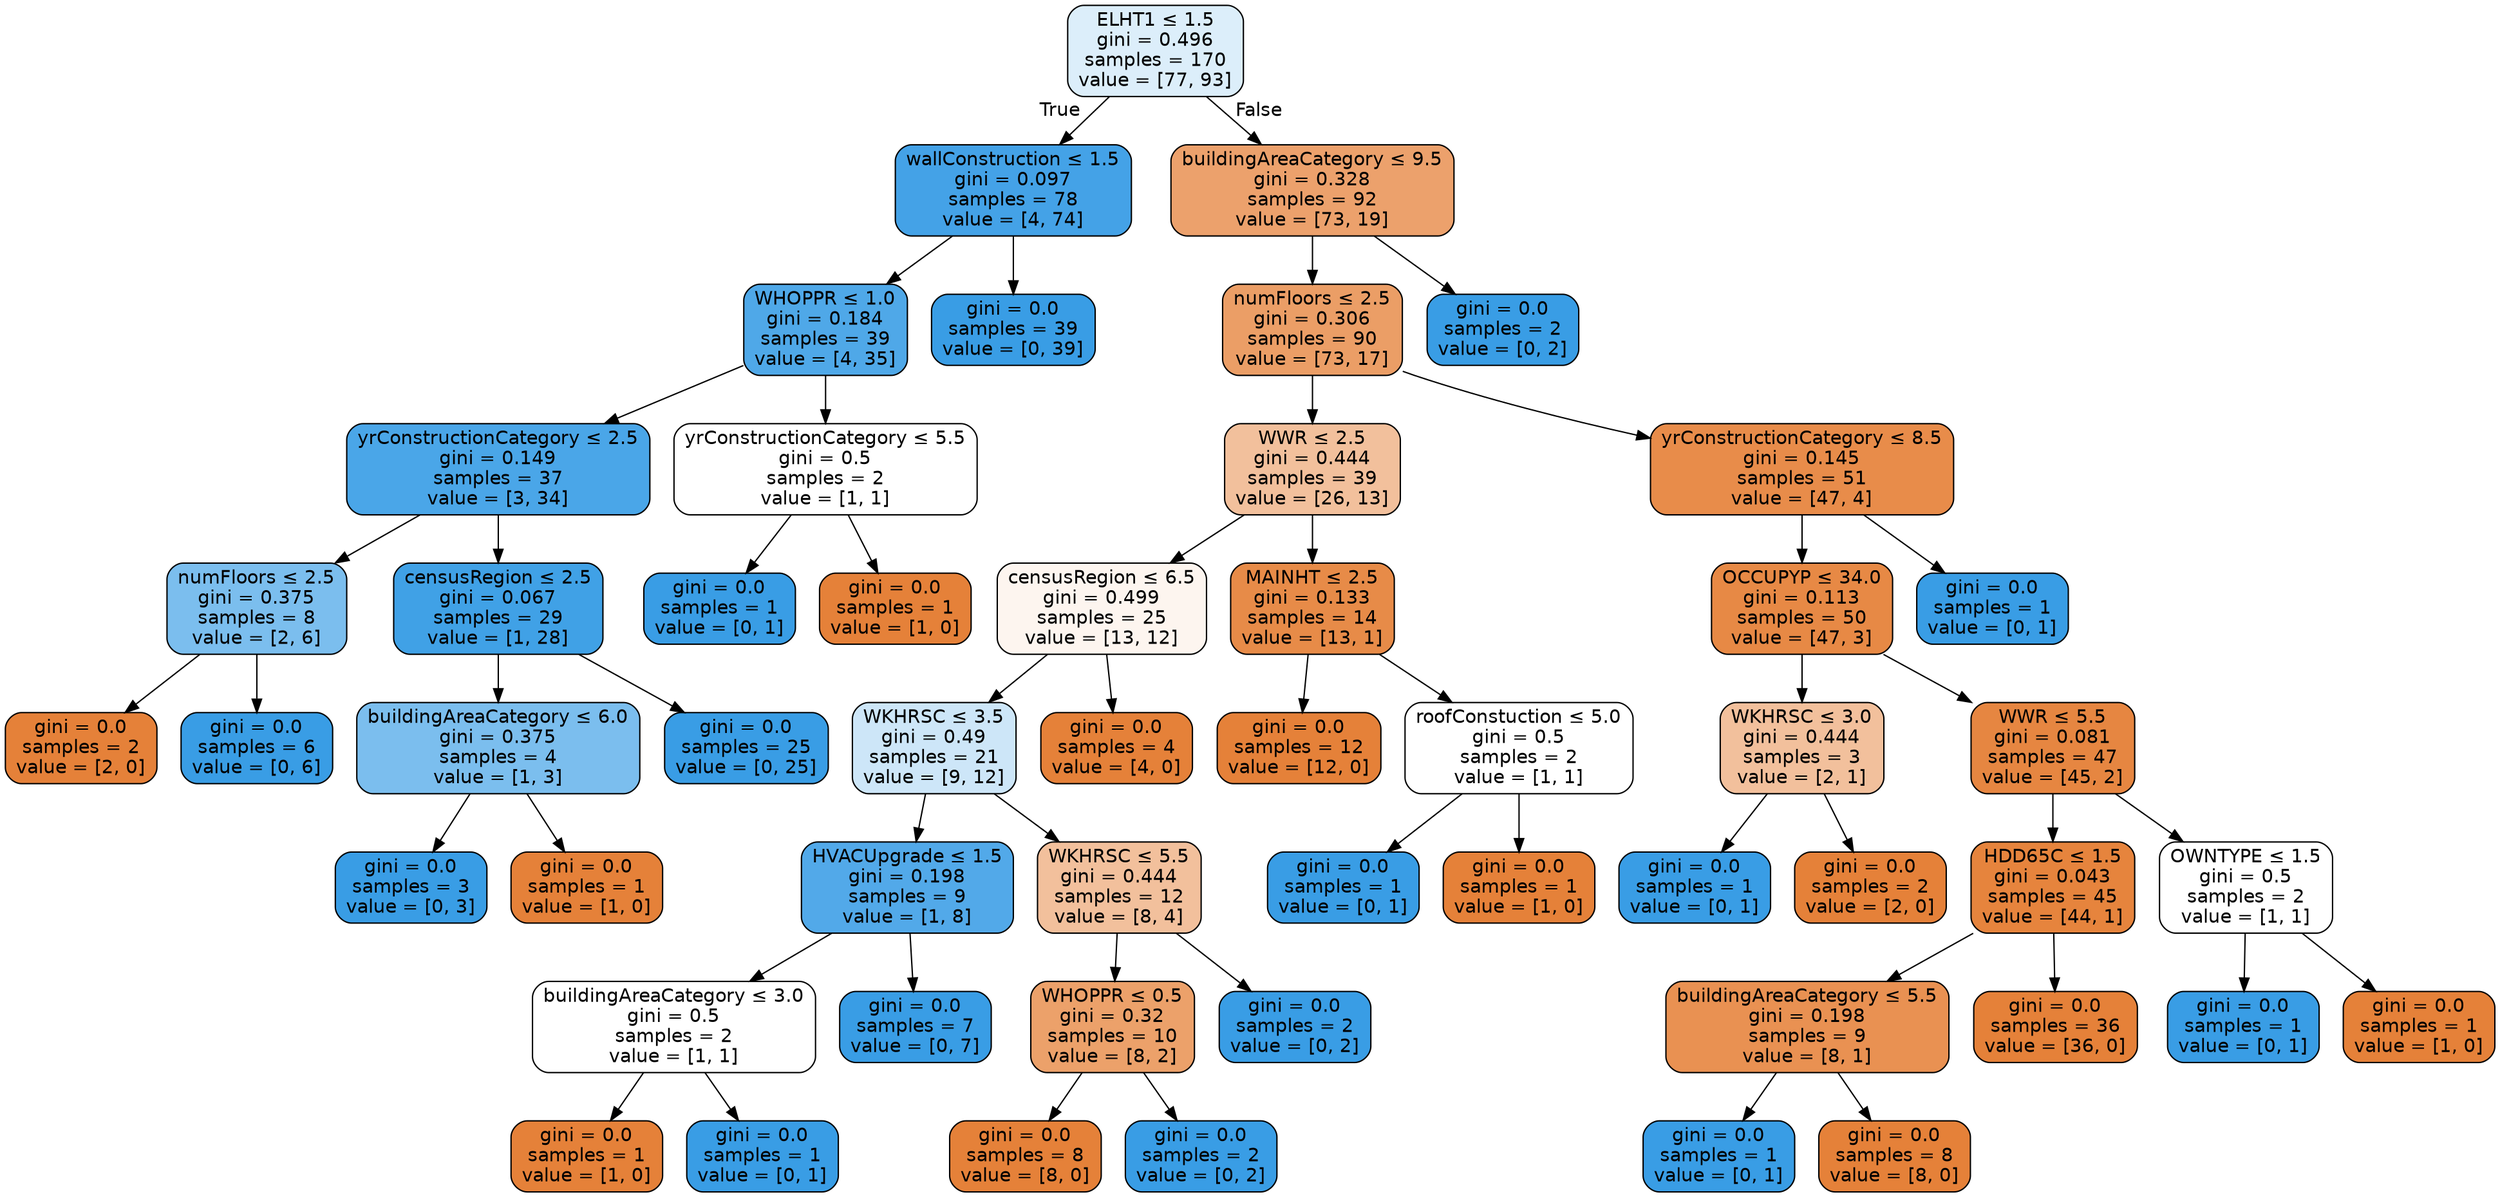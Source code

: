 digraph Tree {
node [shape=box, style="filled, rounded", color="black", fontname=helvetica] ;
edge [fontname=helvetica] ;
0 [label=<ELHT1 &le; 1.5<br/>gini = 0.496<br/>samples = 170<br/>value = [77, 93]>, fillcolor="#399de52c"] ;
1 [label=<wallConstruction &le; 1.5<br/>gini = 0.097<br/>samples = 78<br/>value = [4, 74]>, fillcolor="#399de5f1"] ;
0 -> 1 [labeldistance=2.5, labelangle=45, headlabel="True"] ;
2 [label=<WHOPPR &le; 1.0<br/>gini = 0.184<br/>samples = 39<br/>value = [4, 35]>, fillcolor="#399de5e2"] ;
1 -> 2 ;
3 [label=<yrConstructionCategory &le; 2.5<br/>gini = 0.149<br/>samples = 37<br/>value = [3, 34]>, fillcolor="#399de5e9"] ;
2 -> 3 ;
4 [label=<numFloors &le; 2.5<br/>gini = 0.375<br/>samples = 8<br/>value = [2, 6]>, fillcolor="#399de5aa"] ;
3 -> 4 ;
5 [label=<gini = 0.0<br/>samples = 2<br/>value = [2, 0]>, fillcolor="#e58139ff"] ;
4 -> 5 ;
6 [label=<gini = 0.0<br/>samples = 6<br/>value = [0, 6]>, fillcolor="#399de5ff"] ;
4 -> 6 ;
7 [label=<censusRegion &le; 2.5<br/>gini = 0.067<br/>samples = 29<br/>value = [1, 28]>, fillcolor="#399de5f6"] ;
3 -> 7 ;
8 [label=<buildingAreaCategory &le; 6.0<br/>gini = 0.375<br/>samples = 4<br/>value = [1, 3]>, fillcolor="#399de5aa"] ;
7 -> 8 ;
9 [label=<gini = 0.0<br/>samples = 3<br/>value = [0, 3]>, fillcolor="#399de5ff"] ;
8 -> 9 ;
10 [label=<gini = 0.0<br/>samples = 1<br/>value = [1, 0]>, fillcolor="#e58139ff"] ;
8 -> 10 ;
11 [label=<gini = 0.0<br/>samples = 25<br/>value = [0, 25]>, fillcolor="#399de5ff"] ;
7 -> 11 ;
12 [label=<yrConstructionCategory &le; 5.5<br/>gini = 0.5<br/>samples = 2<br/>value = [1, 1]>, fillcolor="#e5813900"] ;
2 -> 12 ;
13 [label=<gini = 0.0<br/>samples = 1<br/>value = [0, 1]>, fillcolor="#399de5ff"] ;
12 -> 13 ;
14 [label=<gini = 0.0<br/>samples = 1<br/>value = [1, 0]>, fillcolor="#e58139ff"] ;
12 -> 14 ;
15 [label=<gini = 0.0<br/>samples = 39<br/>value = [0, 39]>, fillcolor="#399de5ff"] ;
1 -> 15 ;
16 [label=<buildingAreaCategory &le; 9.5<br/>gini = 0.328<br/>samples = 92<br/>value = [73, 19]>, fillcolor="#e58139bd"] ;
0 -> 16 [labeldistance=2.5, labelangle=-45, headlabel="False"] ;
17 [label=<numFloors &le; 2.5<br/>gini = 0.306<br/>samples = 90<br/>value = [73, 17]>, fillcolor="#e58139c4"] ;
16 -> 17 ;
18 [label=<WWR &le; 2.5<br/>gini = 0.444<br/>samples = 39<br/>value = [26, 13]>, fillcolor="#e581397f"] ;
17 -> 18 ;
19 [label=<censusRegion &le; 6.5<br/>gini = 0.499<br/>samples = 25<br/>value = [13, 12]>, fillcolor="#e5813914"] ;
18 -> 19 ;
20 [label=<WKHRSC &le; 3.5<br/>gini = 0.49<br/>samples = 21<br/>value = [9, 12]>, fillcolor="#399de540"] ;
19 -> 20 ;
21 [label=<HVACUpgrade &le; 1.5<br/>gini = 0.198<br/>samples = 9<br/>value = [1, 8]>, fillcolor="#399de5df"] ;
20 -> 21 ;
22 [label=<buildingAreaCategory &le; 3.0<br/>gini = 0.5<br/>samples = 2<br/>value = [1, 1]>, fillcolor="#e5813900"] ;
21 -> 22 ;
23 [label=<gini = 0.0<br/>samples = 1<br/>value = [1, 0]>, fillcolor="#e58139ff"] ;
22 -> 23 ;
24 [label=<gini = 0.0<br/>samples = 1<br/>value = [0, 1]>, fillcolor="#399de5ff"] ;
22 -> 24 ;
25 [label=<gini = 0.0<br/>samples = 7<br/>value = [0, 7]>, fillcolor="#399de5ff"] ;
21 -> 25 ;
26 [label=<WKHRSC &le; 5.5<br/>gini = 0.444<br/>samples = 12<br/>value = [8, 4]>, fillcolor="#e581397f"] ;
20 -> 26 ;
27 [label=<WHOPPR &le; 0.5<br/>gini = 0.32<br/>samples = 10<br/>value = [8, 2]>, fillcolor="#e58139bf"] ;
26 -> 27 ;
28 [label=<gini = 0.0<br/>samples = 8<br/>value = [8, 0]>, fillcolor="#e58139ff"] ;
27 -> 28 ;
29 [label=<gini = 0.0<br/>samples = 2<br/>value = [0, 2]>, fillcolor="#399de5ff"] ;
27 -> 29 ;
30 [label=<gini = 0.0<br/>samples = 2<br/>value = [0, 2]>, fillcolor="#399de5ff"] ;
26 -> 30 ;
31 [label=<gini = 0.0<br/>samples = 4<br/>value = [4, 0]>, fillcolor="#e58139ff"] ;
19 -> 31 ;
32 [label=<MAINHT &le; 2.5<br/>gini = 0.133<br/>samples = 14<br/>value = [13, 1]>, fillcolor="#e58139eb"] ;
18 -> 32 ;
33 [label=<gini = 0.0<br/>samples = 12<br/>value = [12, 0]>, fillcolor="#e58139ff"] ;
32 -> 33 ;
34 [label=<roofConstuction &le; 5.0<br/>gini = 0.5<br/>samples = 2<br/>value = [1, 1]>, fillcolor="#e5813900"] ;
32 -> 34 ;
35 [label=<gini = 0.0<br/>samples = 1<br/>value = [0, 1]>, fillcolor="#399de5ff"] ;
34 -> 35 ;
36 [label=<gini = 0.0<br/>samples = 1<br/>value = [1, 0]>, fillcolor="#e58139ff"] ;
34 -> 36 ;
37 [label=<yrConstructionCategory &le; 8.5<br/>gini = 0.145<br/>samples = 51<br/>value = [47, 4]>, fillcolor="#e58139e9"] ;
17 -> 37 ;
38 [label=<OCCUPYP &le; 34.0<br/>gini = 0.113<br/>samples = 50<br/>value = [47, 3]>, fillcolor="#e58139ef"] ;
37 -> 38 ;
39 [label=<WKHRSC &le; 3.0<br/>gini = 0.444<br/>samples = 3<br/>value = [2, 1]>, fillcolor="#e581397f"] ;
38 -> 39 ;
40 [label=<gini = 0.0<br/>samples = 1<br/>value = [0, 1]>, fillcolor="#399de5ff"] ;
39 -> 40 ;
41 [label=<gini = 0.0<br/>samples = 2<br/>value = [2, 0]>, fillcolor="#e58139ff"] ;
39 -> 41 ;
42 [label=<WWR &le; 5.5<br/>gini = 0.081<br/>samples = 47<br/>value = [45, 2]>, fillcolor="#e58139f4"] ;
38 -> 42 ;
43 [label=<HDD65C &le; 1.5<br/>gini = 0.043<br/>samples = 45<br/>value = [44, 1]>, fillcolor="#e58139f9"] ;
42 -> 43 ;
44 [label=<buildingAreaCategory &le; 5.5<br/>gini = 0.198<br/>samples = 9<br/>value = [8, 1]>, fillcolor="#e58139df"] ;
43 -> 44 ;
45 [label=<gini = 0.0<br/>samples = 1<br/>value = [0, 1]>, fillcolor="#399de5ff"] ;
44 -> 45 ;
46 [label=<gini = 0.0<br/>samples = 8<br/>value = [8, 0]>, fillcolor="#e58139ff"] ;
44 -> 46 ;
47 [label=<gini = 0.0<br/>samples = 36<br/>value = [36, 0]>, fillcolor="#e58139ff"] ;
43 -> 47 ;
48 [label=<OWNTYPE &le; 1.5<br/>gini = 0.5<br/>samples = 2<br/>value = [1, 1]>, fillcolor="#e5813900"] ;
42 -> 48 ;
49 [label=<gini = 0.0<br/>samples = 1<br/>value = [0, 1]>, fillcolor="#399de5ff"] ;
48 -> 49 ;
50 [label=<gini = 0.0<br/>samples = 1<br/>value = [1, 0]>, fillcolor="#e58139ff"] ;
48 -> 50 ;
51 [label=<gini = 0.0<br/>samples = 1<br/>value = [0, 1]>, fillcolor="#399de5ff"] ;
37 -> 51 ;
52 [label=<gini = 0.0<br/>samples = 2<br/>value = [0, 2]>, fillcolor="#399de5ff"] ;
16 -> 52 ;
}